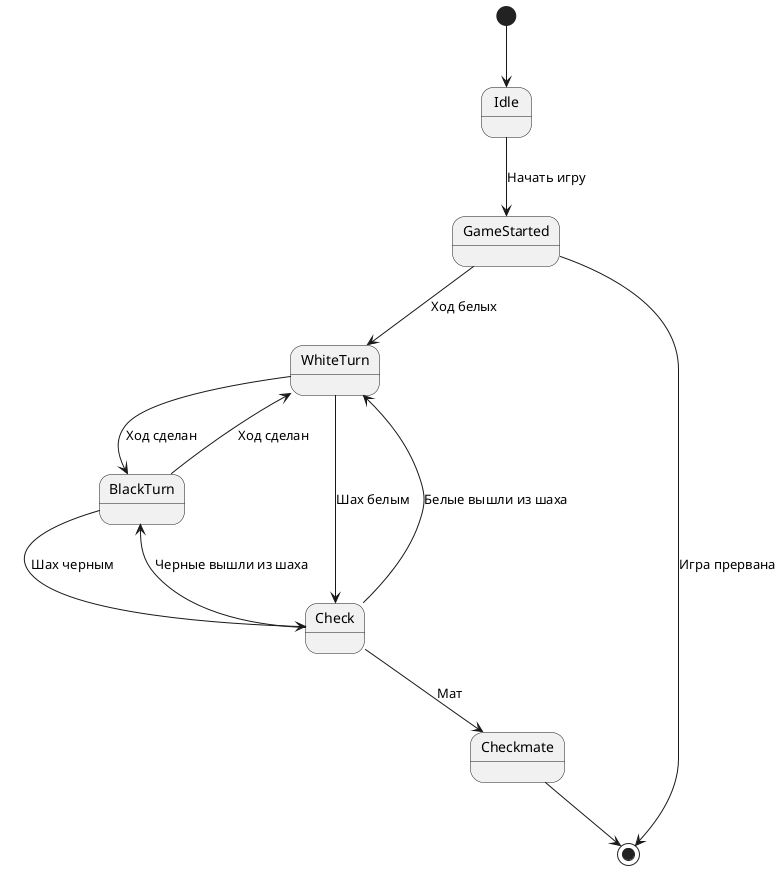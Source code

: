 @startuml state_diagram
[*] --> Idle
Idle --> GameStarted: Начать игру
GameStarted --> WhiteTurn: Ход белых
WhiteTurn --> BlackTurn: Ход сделан
BlackTurn --> WhiteTurn: Ход сделан

WhiteTurn --> Check: Шах белым
BlackTurn --> Check: Шах черным
Check --> WhiteTurn: Белые вышли из шаха
Check --> BlackTurn: Черные вышли из шаха

Check --> Checkmate: Мат
Checkmate --> [*]
GameStarted --> [*]: Игра прервана
@enduml